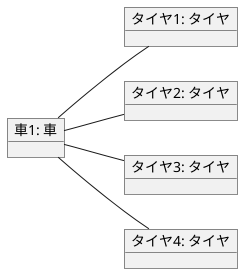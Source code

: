 @startuml
left to right direction
object "車1: 車" as c1 {
}
object "タイヤ1: タイヤ" as t1 {
}
object "タイヤ2: タイヤ" as t2 {
}
object "タイヤ3: タイヤ" as t3 {
}
object "タイヤ4: タイヤ" as t4 {
}
c1 -- t1
c1 -- t2
c1 -- t3
c1 -- t4
@enduml